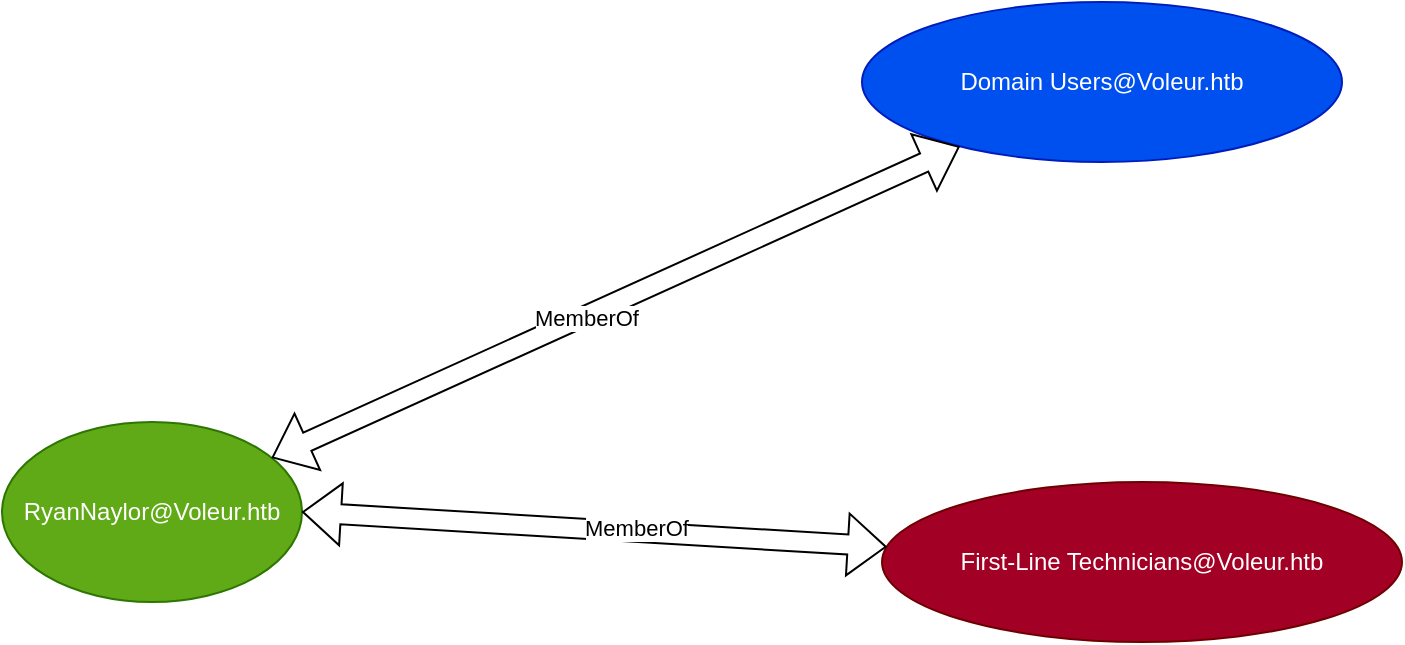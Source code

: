 <mxfile version="28.2.6">
  <diagram name="Page-1" id="DVqFEBGvdlSWOoW_4eyi">
    <mxGraphModel dx="866" dy="448" grid="1" gridSize="10" guides="1" tooltips="1" connect="1" arrows="1" fold="1" page="1" pageScale="1" pageWidth="850" pageHeight="1100" math="0" shadow="0">
      <root>
        <mxCell id="0" />
        <mxCell id="1" parent="0" />
        <mxCell id="4GB5M9LPJxhEDxN0F91u-1" value="RyanNaylor@Voleur.htb" style="ellipse;whiteSpace=wrap;html=1;fillColor=#60a917;fontColor=#ffffff;strokeColor=#2D7600;" vertex="1" parent="1">
          <mxGeometry x="90" y="260" width="150" height="90" as="geometry" />
        </mxCell>
        <mxCell id="4GB5M9LPJxhEDxN0F91u-2" value="Domain Users@Voleur.htb" style="ellipse;whiteSpace=wrap;html=1;fillColor=#0050ef;fontColor=#ffffff;strokeColor=#001DBC;" vertex="1" parent="1">
          <mxGeometry x="520" y="50" width="240" height="80" as="geometry" />
        </mxCell>
        <mxCell id="4GB5M9LPJxhEDxN0F91u-3" value="First-Line Technicians@Voleur.htb" style="ellipse;whiteSpace=wrap;html=1;fillColor=#a20025;fontColor=#ffffff;strokeColor=#6F0000;" vertex="1" parent="1">
          <mxGeometry x="530" y="290" width="260" height="80" as="geometry" />
        </mxCell>
        <mxCell id="4GB5M9LPJxhEDxN0F91u-4" value="" style="shape=flexArrow;endArrow=classic;startArrow=classic;html=1;rounded=0;" edge="1" parent="1" source="4GB5M9LPJxhEDxN0F91u-1" target="4GB5M9LPJxhEDxN0F91u-2">
          <mxGeometry width="100" height="100" relative="1" as="geometry">
            <mxPoint x="380" y="260" as="sourcePoint" />
            <mxPoint x="480" y="160" as="targetPoint" />
          </mxGeometry>
        </mxCell>
        <mxCell id="4GB5M9LPJxhEDxN0F91u-6" value="MemberOf" style="edgeLabel;html=1;align=center;verticalAlign=middle;resizable=0;points=[];" vertex="1" connectable="0" parent="4GB5M9LPJxhEDxN0F91u-4">
          <mxGeometry x="-0.089" y="-1" relative="1" as="geometry">
            <mxPoint as="offset" />
          </mxGeometry>
        </mxCell>
        <mxCell id="4GB5M9LPJxhEDxN0F91u-5" value="" style="shape=flexArrow;endArrow=classic;startArrow=classic;html=1;rounded=0;exitX=1;exitY=0.5;exitDx=0;exitDy=0;" edge="1" parent="1" source="4GB5M9LPJxhEDxN0F91u-1" target="4GB5M9LPJxhEDxN0F91u-3">
          <mxGeometry width="100" height="100" relative="1" as="geometry">
            <mxPoint x="380" y="260" as="sourcePoint" />
            <mxPoint x="480" y="160" as="targetPoint" />
          </mxGeometry>
        </mxCell>
        <mxCell id="4GB5M9LPJxhEDxN0F91u-7" value="MemberOf" style="edgeLabel;html=1;align=center;verticalAlign=middle;resizable=0;points=[];" vertex="1" connectable="0" parent="4GB5M9LPJxhEDxN0F91u-5">
          <mxGeometry x="0.142" y="2" relative="1" as="geometry">
            <mxPoint as="offset" />
          </mxGeometry>
        </mxCell>
      </root>
    </mxGraphModel>
  </diagram>
</mxfile>
